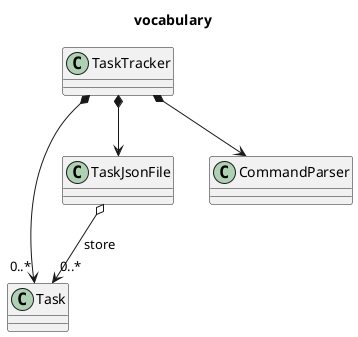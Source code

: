 @startuml Domain Model
title vocabulary

TaskTracker *--> "0..*" Task
TaskTracker *--> TaskJsonFile 
TaskTracker *--> CommandParser

TaskJsonFile o--> "0..*" Task : store
@enduml

@startuml Context
left to right direction
title Context

state commandSelection <<choice>>
state ":addTask" as AddTask
state ":updateTask" as UpdateTask
state ":deleteTask" as DeleteTask
state ":markAsInProgress" as MarkAsInProgress
state ":markAsDone" as MarkAsDone
state ":list" as List
state ":list todo" as ListTodo
state ":list in-progress" as ListInProgress
state ":list done" as ListDone
state ":exit" as Exit

[*] --> APPLICATION_STARTED
    APPLICATION_STARTED --> commandSelection : introduce un comando
    commandSelection --> AddTask
        note on link
            task-cli add "Buy groceries"
        endnote 
    commandSelection --> UpdateTask
        note on link
            task-cli update 1 "Buy groceries and cook dinner"
        endnote
    commandSelection --> DeleteTask
        note on link
            task-cli delete 1
        endnote
    commandSelection --> MarkAsInProgress
        note on link
            task-cli mark-in-progress 1
        endnote
    commandSelection --> MarkAsDone
        note on link
            task-cli mark-done 4
        endnote
    commandSelection --> List
        note on link
            task-cli list
        endnote
    commandSelection --> ListTodo
        note on link
            task-cli list todo
        endnote
    commandSelection --> ListInProgress
        note on link
            task-cli list in-progress
        endnote
    commandSelection --> ListDone
        note on link
            task-cli list done
        endnote
    commandSelection --> Exit

    AddTask --> TASK_ADDED
    TASK_ADDED -up-> APPLICATION_STARTED

    UpdateTask --> TASK_UPDATED
    TASK_UPDATED -up-> APPLICATION_STARTED

    DeleteTask --> TASK_DELETED    
    TASK_DELETED -up-> APPLICATION_STARTED

    MarkAsInProgress --> MARKED_AS_IN_PROGRESS
    MARKED_AS_IN_PROGRESS -up-> APPLICATION_STARTED

    MarkAsDone --> MARKED_AS_DONE
    MARKED_AS_DONE -up-> APPLICATION_STARTED

    List --> TASK_LISTED
    TASK_LISTED -up-> APPLICATION_STARTED

    ListTodo --> TASK_TO_DO_LISTED
    TASK_TO_DO_LISTED -up-> APPLICATION_STARTED

    ListInProgress --> TASK_IN_PROGRESS_LISTED
    TASK_IN_PROGRESS_LISTED -up-> APPLICATION_STARTED

    ListDone --> TASK_DONE_LISTED
    TASK_DONE_LISTED -up-> APPLICATION_STARTED

    Exit --> [*]


@enduml